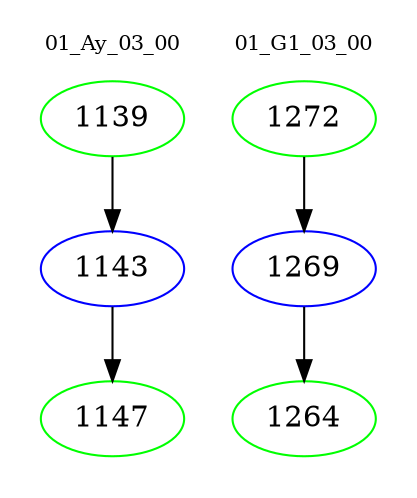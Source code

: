 digraph{
subgraph cluster_0 {
color = white
label = "01_Ay_03_00";
fontsize=10;
T0_1139 [label="1139", color="green"]
T0_1139 -> T0_1143 [color="black"]
T0_1143 [label="1143", color="blue"]
T0_1143 -> T0_1147 [color="black"]
T0_1147 [label="1147", color="green"]
}
subgraph cluster_1 {
color = white
label = "01_G1_03_00";
fontsize=10;
T1_1272 [label="1272", color="green"]
T1_1272 -> T1_1269 [color="black"]
T1_1269 [label="1269", color="blue"]
T1_1269 -> T1_1264 [color="black"]
T1_1264 [label="1264", color="green"]
}
}
